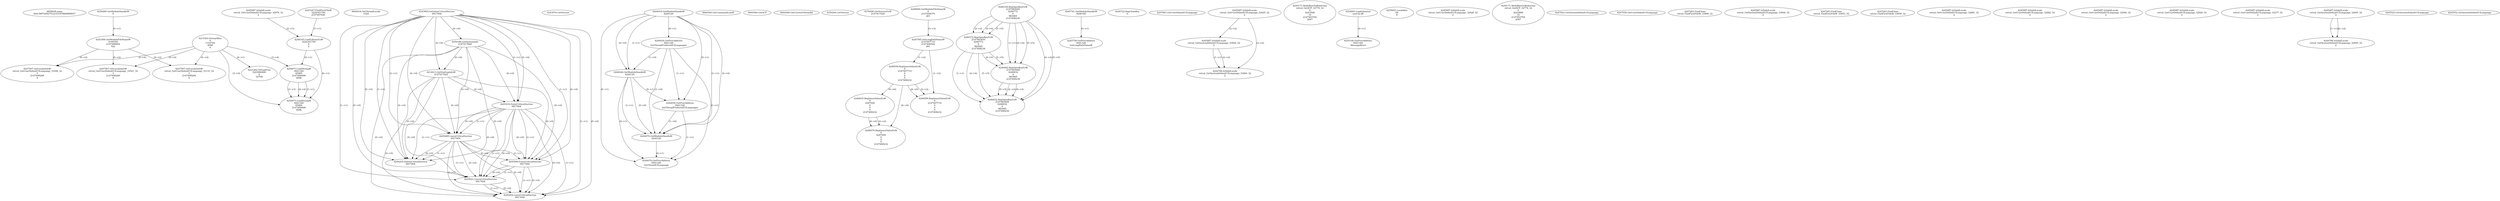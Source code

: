 // Global SCDG with merge call
digraph {
	0 [label="6850628.main
004c58f7e092751ac53187866880f057"]
	1 [label="4254480.GetModuleHandleW
0"]
	2 [label="6844434.SetThreadLocale
1024"]
	3 [label="4243965.InitializeCriticalSection
6917004"]
	4 [label="4243979.GetVersion
"]
	5 [label="4244018.GetModuleHandleW
4244120"]
	6 [label="4244024.GetProcAddress
9441320
GetThreadPreferredUILanguages"]
	5 -> 6 [label="(0-->1)"]
	7 [label="4244044.GetModuleHandleW
4244120"]
	5 -> 7 [label="(1-->1)"]
	5 -> 7 [label="(0-->0)"]
	6 -> 7 [label="(1-->0)"]
	8 [label="4244050.GetProcAddress
9441320
SetThreadPreferredUILanguages"]
	5 -> 8 [label="(0-->1)"]
	6 -> 8 [label="(1-->1)"]
	7 -> 8 [label="(0-->1)"]
	9 [label="4244070.GetModuleHandleW
4244120"]
	5 -> 9 [label="(1-->1)"]
	7 -> 9 [label="(1-->1)"]
	5 -> 9 [label="(0-->0)"]
	6 -> 9 [label="(1-->0)"]
	7 -> 9 [label="(0-->0)"]
	8 -> 9 [label="(1-->0)"]
	10 [label="4244076.GetProcAddress
9441320
GetThreadUILanguage"]
	5 -> 10 [label="(0-->1)"]
	6 -> 10 [label="(1-->1)"]
	7 -> 10 [label="(0-->1)"]
	8 -> 10 [label="(1-->1)"]
	9 -> 10 [label="(0-->1)"]
	11 [label="4250188.GetSystemInfo
2147417660"]
	3 -> 11 [label="(0-->0)"]
	12 [label="6844540.GetCommandLineW
"]
	13 [label="4214413.GetStartupInfoW
2147417624"]
	3 -> 13 [label="(0-->0)"]
	11 -> 13 [label="(0-->0)"]
	14 [label="6844560.GetACP
"]
	15 [label="6844580.GetCurrentThreadId
"]
	16 [label="4250204.GetVersion
"]
	17 [label="4276690.GetVersionExW
2147417420"]
	18 [label="4243306.GetModuleFileNameW
4194304
2147408904
522"]
	1 -> 18 [label="(0-->1)"]
	19 [label="4248064.GetModuleFileNameW
0
2147408370
261"]
	20 [label="4215383.VirtualAlloc
0
1310704
4096
4"]
	21 [label="4246338.RegOpenKeyExW
2147483649
4246772
0
983065
2147408236"]
	22 [label="4245741.GetModuleHandleW
4246160"]
	23 [label="4245758.GetProcAddress
9441320
GetLongPathNameW"]
	22 -> 23 [label="(0-->1)"]
	24 [label="4245785.GetLongPathNameW
2147407710
2147406542
261"]
	19 -> 24 [label="(3-->3)"]
	25 [label="4246556.RegQueryValueExW
0
2147407710
0
0
0
2147408232"]
	24 -> 25 [label="(1-->2)"]
	26 [label="4246599.RegQueryValueExW
0
2147407710
0
0
0
2147408232"]
	24 -> 26 [label="(1-->2)"]
	25 -> 26 [label="(2-->2)"]
	25 -> 26 [label="(6-->6)"]
	27 [label="4246722.RegCloseKey
0"]
	28 [label="4247883.GetUserDefaultUILanguage
"]
	29 [label="4245418.EnterCriticalSection
6917004"]
	3 -> 29 [label="(1-->1)"]
	3 -> 29 [label="(0-->0)"]
	11 -> 29 [label="(0-->0)"]
	13 -> 29 [label="(0-->0)"]
	30 [label="4245469.LeaveCriticalSection
6917004"]
	3 -> 30 [label="(1-->1)"]
	29 -> 30 [label="(1-->1)"]
	3 -> 30 [label="(0-->0)"]
	11 -> 30 [label="(0-->0)"]
	13 -> 30 [label="(0-->0)"]
	29 -> 30 [label="(0-->0)"]
	31 [label="4245487.IsValidLocale
retval_GetUserDefaultUILanguage_32925_32
2"]
	32 [label="4250171.MultiByteToWideChar
retval_GetACP_32774_32
0
4243508
10
2147403704
2047"]
	33 [label="4254893.LoadLibraryA
user32.dll"]
	34 [label="4255003.LocalAlloc
64
8"]
	35 [label="4255148.GetProcAddress
9441344
MessageBoxA"]
	33 -> 35 [label="(0-->1)"]
	36 [label="4244205.DeleteCriticalSection
6917004"]
	3 -> 36 [label="(1-->1)"]
	29 -> 36 [label="(1-->1)"]
	30 -> 36 [label="(1-->1)"]
	3 -> 36 [label="(0-->0)"]
	11 -> 36 [label="(0-->0)"]
	13 -> 36 [label="(0-->0)"]
	29 -> 36 [label="(0-->0)"]
	30 -> 36 [label="(0-->0)"]
	37 [label="4221262.VirtualFree
3223060480
0
32768"]
	20 -> 37 [label="(0-->1)"]
	38 [label="4246372.RegOpenKeyExW
2147483650
4246772
0
983065
2147408236"]
	21 -> 38 [label="(2-->2)"]
	21 -> 38 [label="(4-->4)"]
	21 -> 38 [label="(5-->5)"]
	39 [label="4245487.IsValidLocale
retval_GetUserDefaultUILanguage_32928_32
2"]
	40 [label="4250171.MultiByteToWideChar
retval_GetACP_32774_32
0
4243868
10
2147403704
2047"]
	41 [label="4246635.RegQueryValueExW
0
4247000
0
0
0
2147408232"]
	25 -> 41 [label="(6-->6)"]
	42 [label="4245487.IsValidLocale
retval_GetUserDefaultUILanguage_32976_32
2"]
	43 [label="4245580.EnterCriticalSection
6917004"]
	3 -> 43 [label="(1-->1)"]
	29 -> 43 [label="(1-->1)"]
	30 -> 43 [label="(1-->1)"]
	3 -> 43 [label="(0-->0)"]
	11 -> 43 [label="(0-->0)"]
	13 -> 43 [label="(0-->0)"]
	29 -> 43 [label="(0-->0)"]
	30 -> 43 [label="(0-->0)"]
	44 [label="4245621.LeaveCriticalSection
6917004"]
	3 -> 44 [label="(1-->1)"]
	29 -> 44 [label="(1-->1)"]
	30 -> 44 [label="(1-->1)"]
	43 -> 44 [label="(1-->1)"]
	3 -> 44 [label="(0-->0)"]
	11 -> 44 [label="(0-->0)"]
	13 -> 44 [label="(0-->0)"]
	29 -> 44 [label="(0-->0)"]
	30 -> 44 [label="(0-->0)"]
	43 -> 44 [label="(0-->0)"]
	45 [label="4247923.GetSystemDefaultUILanguage
"]
	46 [label="4245454.LeaveCriticalSection
6917004"]
	3 -> 46 [label="(1-->1)"]
	29 -> 46 [label="(1-->1)"]
	30 -> 46 [label="(1-->1)"]
	43 -> 46 [label="(1-->1)"]
	44 -> 46 [label="(1-->1)"]
	3 -> 46 [label="(0-->0)"]
	11 -> 46 [label="(0-->0)"]
	13 -> 46 [label="(0-->0)"]
	29 -> 46 [label="(0-->0)"]
	30 -> 46 [label="(0-->0)"]
	43 -> 46 [label="(0-->0)"]
	44 -> 46 [label="(0-->0)"]
	47 [label="4247558.GetUserDefaultUILanguage
"]
	48 [label="4247567.GetLocaleInfoW
retval_GetUserDefaultUILanguage_33548_32
3
2147408268
4"]
	18 -> 48 [label="(0-->2)"]
	20 -> 48 [label="(4-->4)"]
	49 [label="4247247.FindFirstFileW
3224341740
2147407640"]
	50 [label="4247263.FindClose
retval_FindFirstFileW_33606_32"]
	51 [label="4248145.LoadLibraryExW
3224341740
0
2"]
	49 -> 51 [label="(1-->1)"]
	42 -> 51 [label="(2-->3)"]
	52 [label="4250073.LoadStringW
9441340
65485
2147409468
4096"]
	51 -> 52 [label="(0-->1)"]
	20 -> 52 [label="(3-->4)"]
	53 [label="4250073.LoadStringW
9441340
65484
2147409468
4096"]
	51 -> 53 [label="(0-->1)"]
	52 -> 53 [label="(1-->1)"]
	52 -> 53 [label="(3-->3)"]
	20 -> 53 [label="(3-->4)"]
	52 -> 53 [label="(4-->4)"]
	54 [label="4245487.IsValidLocale
retval_GetSystemDefaultUILanguage_33064_32
2"]
	55 [label="4247567.GetLocaleInfoW
retval_GetUserDefaultUILanguage_33541_32
3
2147408268
4"]
	18 -> 55 [label="(0-->2)"]
	20 -> 55 [label="(4-->4)"]
	56 [label="4247263.FindClose
retval_FindFirstFileW_33653_32"]
	57 [label="4247567.GetLocaleInfoW
retval_GetUserDefaultUILanguage_33133_32
3
2147408268
4"]
	18 -> 57 [label="(0-->2)"]
	20 -> 57 [label="(4-->4)"]
	58 [label="4247263.FindClose
retval_FindFirstFileW_33658_32"]
	59 [label="4245487.IsValidLocale
retval_GetUserDefaultUILanguage_32881_32
2"]
	60 [label="4245487.IsValidLocale
retval_GetUserDefaultUILanguage_32882_32
2"]
	61 [label="4245487.IsValidLocale
retval_GetUserDefaultUILanguage_32940_32
2"]
	62 [label="4245487.IsValidLocale
retval_GetSystemDefaultUILanguage_33044_32
2"]
	31 -> 62 [label="(2-->2)"]
	63 [label="4245487.IsValidLocale
retval_GetUserDefaultUILanguage_32926_32
2"]
	64 [label="4246402.RegOpenKeyExW
2147483649
4246832
0
983065
2147408236"]
	21 -> 64 [label="(1-->1)"]
	21 -> 64 [label="(4-->4)"]
	38 -> 64 [label="(4-->4)"]
	21 -> 64 [label="(5-->5)"]
	38 -> 64 [label="(5-->5)"]
	65 [label="4246432.RegOpenKeyExW
2147483650
4246832
0
983065
2147408236"]
	38 -> 65 [label="(1-->1)"]
	64 -> 65 [label="(2-->2)"]
	21 -> 65 [label="(4-->4)"]
	38 -> 65 [label="(4-->4)"]
	64 -> 65 [label="(4-->4)"]
	21 -> 65 [label="(5-->5)"]
	38 -> 65 [label="(5-->5)"]
	64 -> 65 [label="(5-->5)"]
	66 [label="4246676.RegQueryValueExW
0
4247000
0
0
0
2147408232"]
	41 -> 66 [label="(2-->2)"]
	25 -> 66 [label="(6-->6)"]
	41 -> 66 [label="(6-->6)"]
	67 [label="4245487.IsValidLocale
retval_GetUserDefaultUILanguage_33277_32
2"]
	68 [label="4245487.IsValidLocale
retval_GetSystemDefaultUILanguage_32945_32
2"]
	69 [label="4244766.IsValidLocale
retval_GetSystemDefaultUILanguage_32945_32
2"]
	68 -> 69 [label="(1-->1)"]
	68 -> 69 [label="(2-->2)"]
	70 [label="4245525.GetSystemDefaultUILanguage
"]
	71 [label="4245552.GetSystemDefaultUILanguage
"]
	72 [label="4244766.IsValidLocale
retval_GetSystemDefaultUILanguage_33044_32
2"]
	62 -> 72 [label="(1-->1)"]
	31 -> 72 [label="(2-->2)"]
	62 -> 72 [label="(2-->2)"]
}
